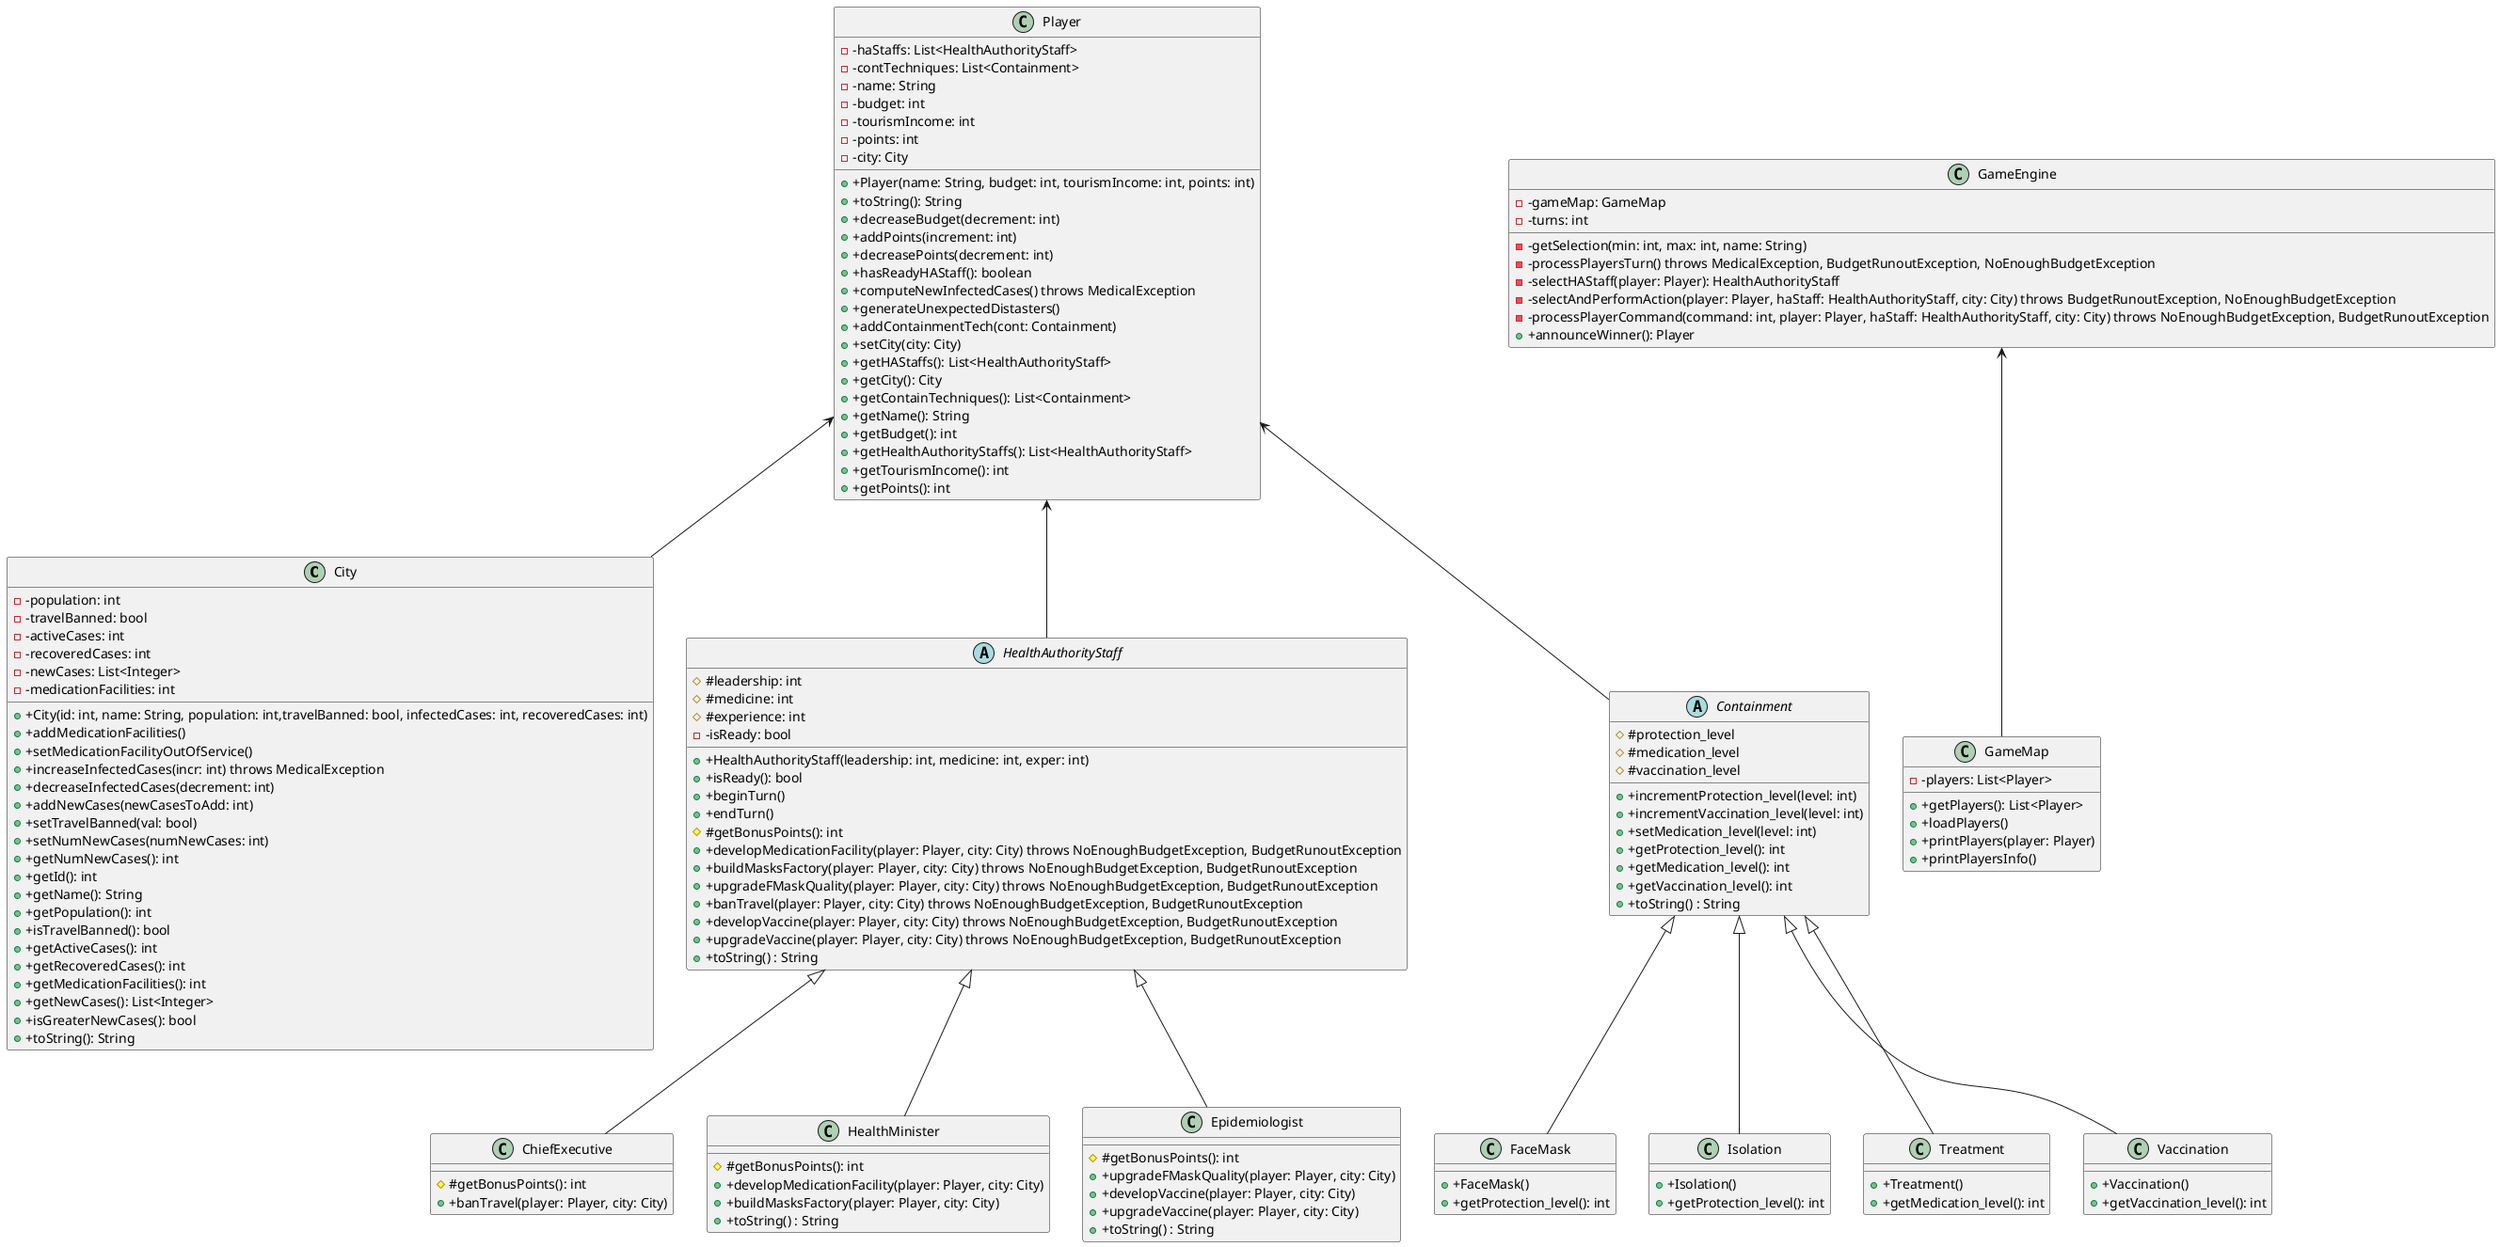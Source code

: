 @startuml
'https://plantuml.com/class-diagram
class City{
- -population: int
- -travelBanned: bool
- -activeCases: int
- -recoveredCases: int
- -newCases: List<Integer>
- -medicationFacilities: int
+ +City(id: int, name: String, population: int,travelBanned: bool, infectedCases: int, recoveredCases: int)
+ +addMedicationFacilities()
+ +setMedicationFacilityOutOfService()
+ +increaseInfectedCases(incr: int) throws MedicalException
+ +decreaseInfectedCases(decrement: int)
+ +addNewCases(newCasesToAdd: int)
+ +setTravelBanned(val: bool)
+ +setNumNewCases(numNewCases: int)
+ +getNumNewCases(): int
+ +getId(): int
+ +getName(): String
+ +getPopulation(): int
+ +isTravelBanned(): bool
+ +getActiveCases(): int
+ +getRecoveredCases(): int
+ +getMedicationFacilities(): int
+ +getNewCases(): List<Integer>
+ +isGreaterNewCases(): bool
+ +toString(): String
}

class Player{
- -haStaffs: List<HealthAuthorityStaff>
- -contTechniques: List<Containment>
- -name: String
- -budget: int
- -tourismIncome: int
- -points: int
- -city: City
+ +Player(name: String, budget: int, tourismIncome: int, points: int)
+ +toString(): String
+ +decreaseBudget(decrement: int)
+ +addPoints(increment: int)
+ +decreasePoints(decrement: int)
+ +hasReadyHAStaff(): boolean
+ +computeNewInfectedCases() throws MedicalException
+ +generateUnexpectedDistasters()
+ +addContainmentTech(cont: Containment)
+ +setCity(city: City)
+ +getHAStaffs(): List<HealthAuthorityStaff>
+ +getCity(): City
+ +getContainTechniques(): List<Containment>
+ +getName(): String
+ +getBudget(): int
+ +getHealthAuthorityStaffs(): List<HealthAuthorityStaff>
+ +getTourismIncome(): int
+ +getPoints(): int
}

class GameEngine{
- -gameMap: GameMap
- -turns: int
- -getSelection(min: int, max: int, name: String)
- -processPlayersTurn() throws MedicalException, BudgetRunoutException, NoEnoughBudgetException
- -selectHAStaff(player: Player): HealthAuthorityStaff
- -selectAndPerformAction(player: Player, haStaff: HealthAuthorityStaff, city: City) throws BudgetRunoutException, NoEnoughBudgetException
- -processPlayerCommand(command: int, player: Player, haStaff: HealthAuthorityStaff, city: City) throws NoEnoughBudgetException, BudgetRunoutException
+ +announceWinner(): Player
}

class GameMap{
- -players: List<Player>
+ +getPlayers(): List<Player>
+ +loadPlayers()
+ +printPlayers(player: Player)
+ +printPlayersInfo()
}

abstract class HealthAuthorityStaff{
# #leadership: int
# #medicine: int
# #experience: int
- -isReady: bool
+ +HealthAuthorityStaff(leadership: int, medicine: int, exper: int)
+ +isReady(): bool
+ +beginTurn()
+ +endTurn()
# #getBonusPoints(): int
+ +developMedicationFacility(player: Player, city: City) throws NoEnoughBudgetException, BudgetRunoutException
+ +buildMasksFactory(player: Player, city: City) throws NoEnoughBudgetException, BudgetRunoutException
+ +upgradeFMaskQuality(player: Player, city: City) throws NoEnoughBudgetException, BudgetRunoutException
+ +banTravel(player: Player, city: City) throws NoEnoughBudgetException, BudgetRunoutException
+ +developVaccine(player: Player, city: City) throws NoEnoughBudgetException, BudgetRunoutException
+ +upgradeVaccine(player: Player, city: City) throws NoEnoughBudgetException, BudgetRunoutException
+ +toString() : String
}

class ChiefExecutive{
# #getBonusPoints(): int
+ +banTravel(player: Player, city: City)
}
class HealthMinister{
# #getBonusPoints(): int
+ +developMedicationFacility(player: Player, city: City)
+ +buildMasksFactory(player: Player, city: City)
+ +toString() : String
}
class Epidemiologist{
# #getBonusPoints(): int
+ +upgradeFMaskQuality(player: Player, city: City)
+ +developVaccine(player: Player, city: City)
+ +upgradeVaccine(player: Player, city: City)
+ +toString() : String
}
HealthAuthorityStaff <|-- ChiefExecutive
HealthAuthorityStaff <|-- HealthMinister
HealthAuthorityStaff <|-- Epidemiologist

abstract class Containment{
# #protection_level
# #medication_level
# #vaccination_level
+ +incrementProtection_level(level: int)
+ +incrementVaccination_level(level: int)
+ +setMedication_level(level: int)
+ +getProtection_level(): int
+ +getMedication_level(): int
+ +getVaccination_level(): int
+ +toString() : String
}
class FaceMask{
+ +FaceMask()
+ +getProtection_level(): int
}
class Isolation{
+ +Isolation()
+ +getProtection_level(): int
}
class Treatment{
+ +Treatment()
+ +getMedication_level(): int
}
class Vaccination{
+ +Vaccination()
+ +getVaccination_level(): int
}
Containment <|-- FaceMask
Containment <|-- Isolation
Containment <|-- Treatment
Containment <|-- Vaccination

Player <-- City
Player <-- Containment
Player <-- HealthAuthorityStaff
GameEngine <-- GameMap
@enduml